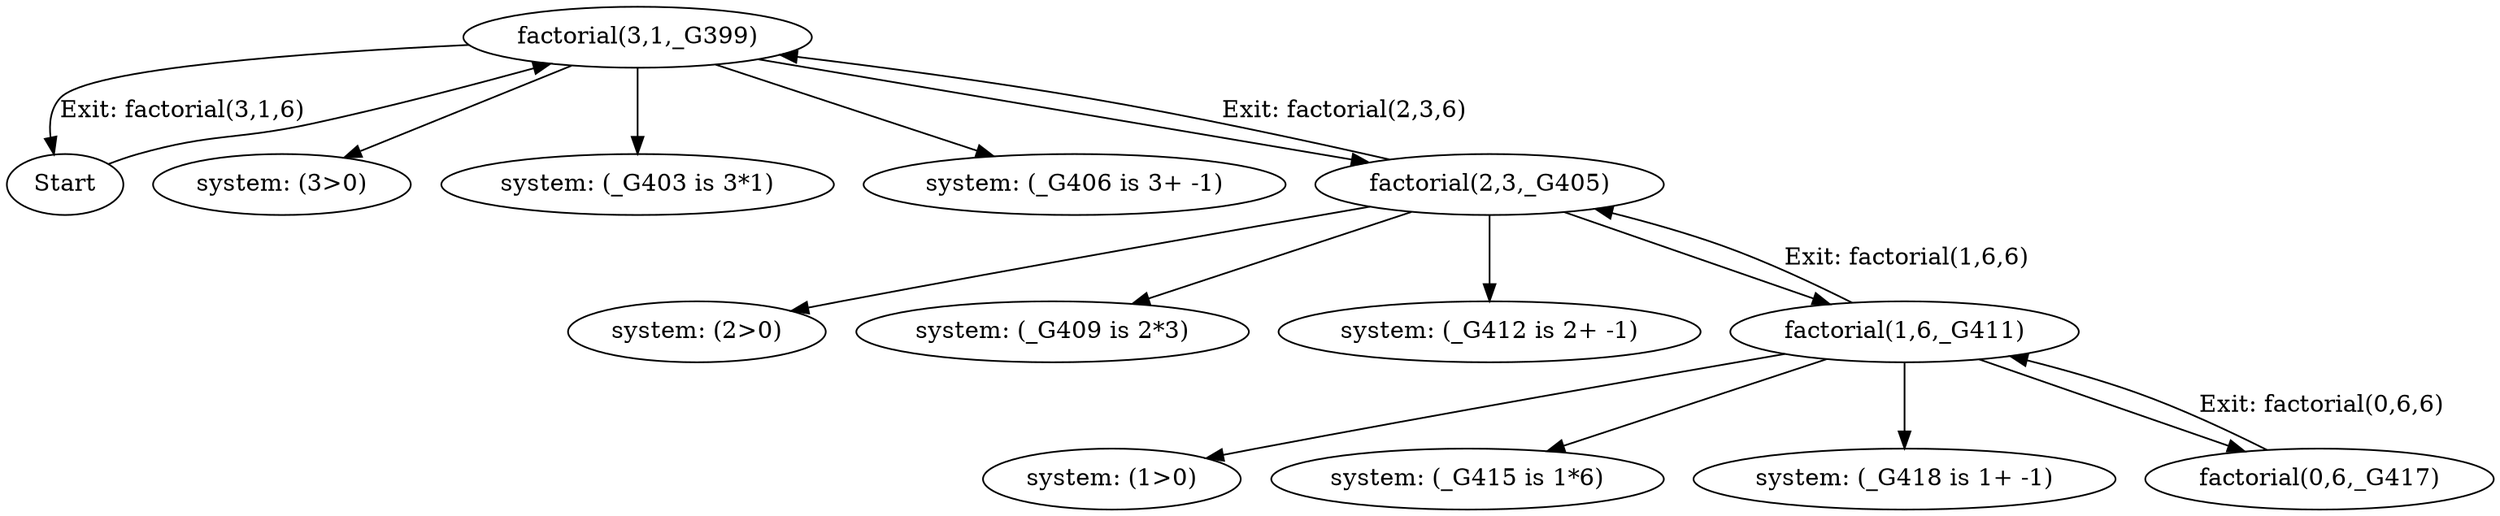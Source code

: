 digraph prologTrace {
    714 [label="factorial(3,1,_G399)"];
    65 -> 714;
    86 [label="system: (3>0)"];
    714 -> 86;
    817 [label="system: (_G403 is 3*1)"];
    714 -> 817;
    821 [label="system: (_G406 is 3+ -1)"];
    714 -> 821;
    828 [label="factorial(2,3,_G405)"];
    714 -> 828;
    96 [label="system: (2>0)"];
    828 -> 96;
    917 [label="system: (_G409 is 2*3)"];
    828 -> 917;
    921 [label="system: (_G412 is 2+ -1)"];
    828 -> 921;
    928 [label="factorial(1,6,_G411)"];
    828 -> 928;
    106 [label="system: (1>0)"];
    928 -> 106;
    1017 [label="system: (_G415 is 1*6)"];
    928 -> 1017;
    1021 [label="system: (_G418 is 1+ -1)"];
    928 -> 1021;
    1028 [label="factorial(0,6,_G417)"];
    928 -> 1028;
    1028 -> 928 [label="Exit: factorial(0,6,6)"];
    928 -> 828 [label="Exit: factorial(1,6,6)"];
    828 -> 714 [label="Exit: factorial(2,3,6)"];
    714 -> 65 [label="Exit: factorial(3,1,6)"];
    65 [label="Start"];
}
